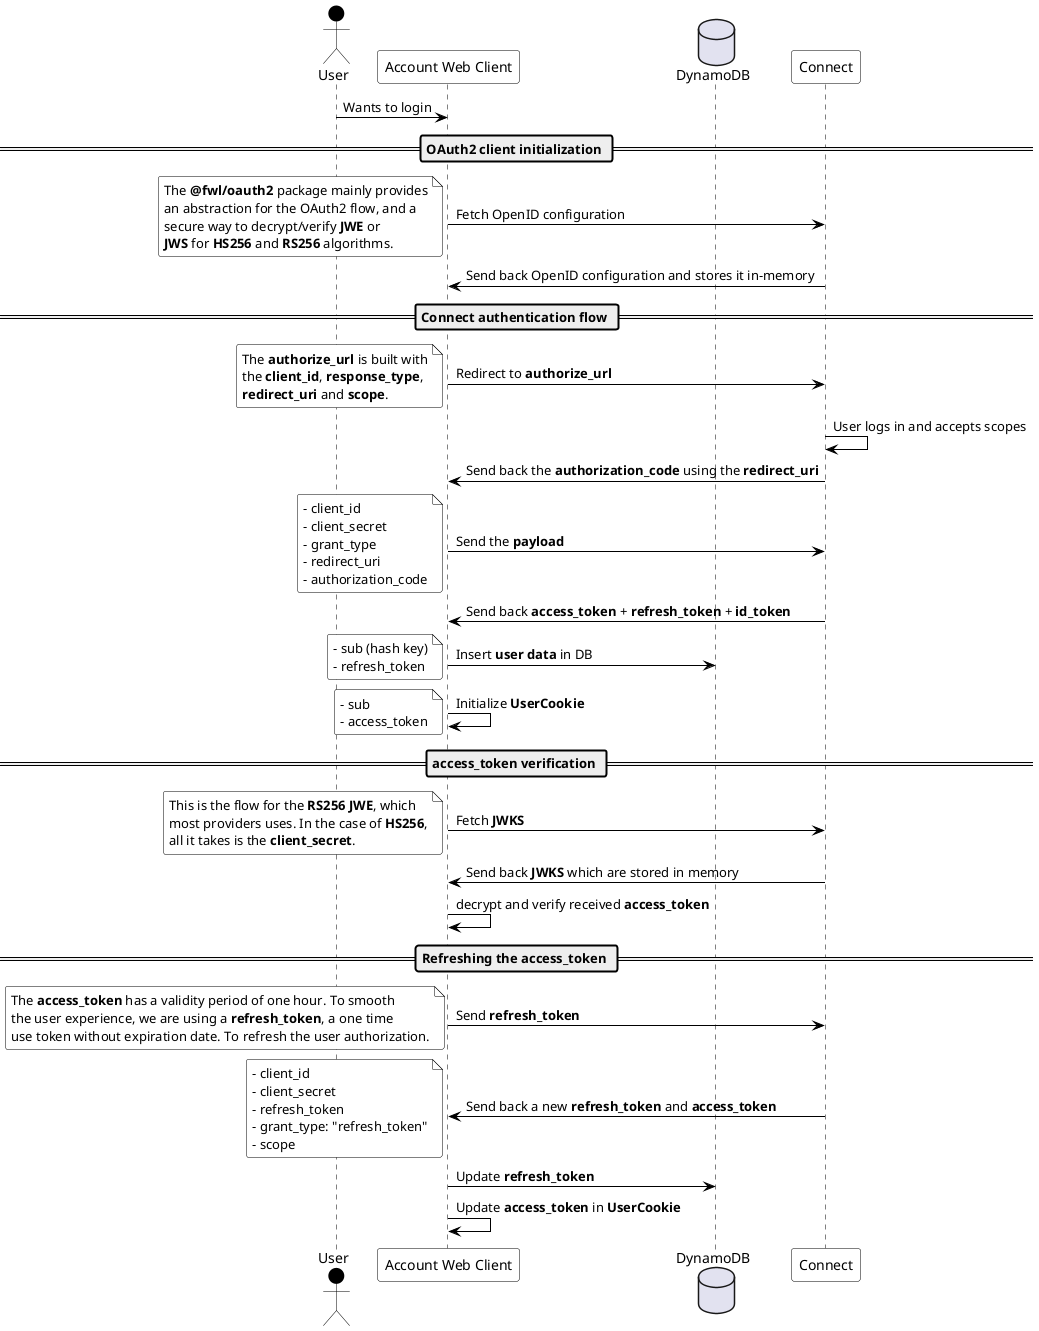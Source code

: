 ' #############################################################################
' ########## HERE IS THE LIST OF DIAGRAMS USED FOR THE DOCUMENTATION ##########
' #############################################################################


' ===========================================================
' ======================= OAuth2 flow =======================
' ===========================================================

@startuml
skinparam NoteBackgroundColor #fff
skinparam NoteBorderColor #000

skinparam sequence {
	ArrowColor #000
	ActorBorderColor #000

	LifeLineBorderColor #000
	LifeLineBackgroundColor #000

	ParticipantBorderColor #000
	ParticipantBackgroundColor #fff
	ParticipantFontColor #000

	ActorBackgroundColor #000
	ActorFontColor #000

  NoteBorderColor #000
}

skinparam roundcorner 5

actor User                         as user
participant "Account Web Client"   as account
database DynamoDB                   as dynamo
participant "Connect"              as connect

user -> account : Wants to login

== OAuth2 client initialization ==

account -> connect : Fetch OpenID configuration
note left
The **@fwl/oauth2** package mainly provides
an abstraction for the OAuth2 flow, and a
secure way to decrypt/verify **JWE** or 
**JWS** for **HS256** and **RS256** algorithms.
end note
connect -> account : Send back OpenID configuration and stores it in-memory

== Connect authentication flow ==

account -> connect : Redirect to **authorize_url**
note left
The **authorize_url** is built with
the **client_id**, **response_type**,
**redirect_uri** and **scope**.
end note
connect -> connect : User logs in and accepts scopes
connect -> account : Send back the **authorization_code** using the **redirect_uri**
account -> connect : Send the **payload**
note left
- client_id
- client_secret
- grant_type
- redirect_uri
- authorization_code
end note
connect -> account : Send back **access_token** + **refresh_token** + **id_token**
account -> dynamo : Insert **user data** in DB
note left
- sub (hash key)
- refresh_token
end note
account -> account : Initialize **UserCookie**
note left
- sub
- access_token
end note

== access_token verification ==

account -> connect : Fetch **JWKS**
note left
This is the flow for the **RS256 JWE**, which
most providers uses. In the case of **HS256**,
all it takes is the **client_secret**.
end note
connect -> account : Send back **JWKS** which are stored in memory
account -> account : decrypt and verify received **access_token**

== Refreshing the access_token ==

account -> connect : Send **refresh_token**
note left
The **access_token** has a validity period of one hour. To smooth 
the user experience, we are using a **refresh_token**, a one time
use token without expiration date. To refresh the user authorization.
end note
connect -> account : Send back a new **refresh_token** and **access_token**
note left
- client_id
- client_secret
- refresh_token
- grant_type: "refresh_token"
- scope
end note
account -> dynamo : Update **refresh_token**
account -> account : Update **access_token** in **UserCookie**
@enduml

' =============================================================================
' ======================= Identity commands and queries =======================
' =============================================================================

@startuml
skinparam NoteBackgroundColor #fff
skinparam NoteBorderColor #000

skinparam sequence {
	ArrowColor #000
	ActorBorderColor #000

	LifeLineBorderColor #000
	LifeLineBackgroundColor #000

	ParticipantBorderColor #000
	ParticipantBackgroundColor #fff
	ParticipantFontColor #000

	ActorBackgroundColor #000
	ActorFontColor #000

  NoteBorderColor #000
}

skinparam roundcorner 5

actor User                         as user
participant "Account Web Client"   as account
database DynamoDB                   as dynamo
participant "Connect"              as connect

== Add new Identity ==

user -> account : Input Identity value
activate account
account -> connect : Trigger the **sendIdentityValidationCode** query
note left
- callbackUrl
- identity
- localeOverride
- userId
end note
connect -> account : Returns **callbackUrl**, **eventId**, **localeCode** and **nounce**
account -> dynamo : Insert **TemporaryIdentity** with the **insertTemporaryIdentity** command
note left
- eventId
- value
- type
- expiresAt
end note
user -> account : Input verification code
account -> connect : Trigger the **checkVerificationCode** query
note left
- verification code
- event id
end note
account -> dynamo : Query back **TemporaryIdentity** and **verify** expiration date
account -> connect : Trigger the **addIdentityToUser** mutation
note left
- user_id
- value
- type
end note
account -> dynamo : Delete **TemporaryIdentity**
deactivate account

== Delete Identity ==

account -> connect : Trigger **removeIdentityFromUser** mutation
note left
- user_id
- value
- type
end note

== Update Identity ==

note over user, connect
The update Identity flow is a mix between the two above, starting with the add Identity, and delete Identity if the first sequence succeed.
end note
@enduml


' ==============================================================================
' ============================= Fetching User data =============================
' ==============================================================================

@startuml

skinparam NoteBackgroundColor #fff
skinparam NoteBorderColor #000

skinparam sequence {
	ArrowColor #000
	ActorBorderColor #000

	LifeLineBorderColor #000
	LifeLineBackgroundColor #000

	ParticipantBorderColor #000
	ParticipantBackgroundColor #fff
	ParticipantFontColor #000

	ActorBackgroundColor #000
	ActorFontColor #000

  NoteBorderColor #000
}

skinparam roundcorner 5

actor User                         as user
participant "Account Web Client"   as account
database MongoDB                   as mongo
participant "Connect"              as connect
participant "Profile API"          as profile

== Fetching User data ==

account -> connect : Fetch User identities
connect -> account : Send back User identities

opt

account -> profile : Fetch User profile infos
profile -> account : Send back User profile infos

@enduml